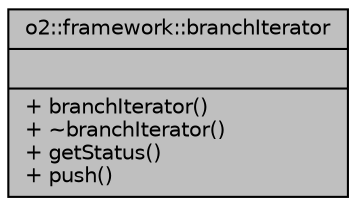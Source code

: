 digraph "o2::framework::branchIterator"
{
 // INTERACTIVE_SVG=YES
  bgcolor="transparent";
  edge [fontname="Helvetica",fontsize="10",labelfontname="Helvetica",labelfontsize="10"];
  node [fontname="Helvetica",fontsize="10",shape=record];
  Node1 [label="{o2::framework::branchIterator\n||+ branchIterator()\l+ ~branchIterator()\l+ getStatus()\l+ push()\l}",height=0.2,width=0.4,color="black", fillcolor="grey75", style="filled", fontcolor="black"];
}

